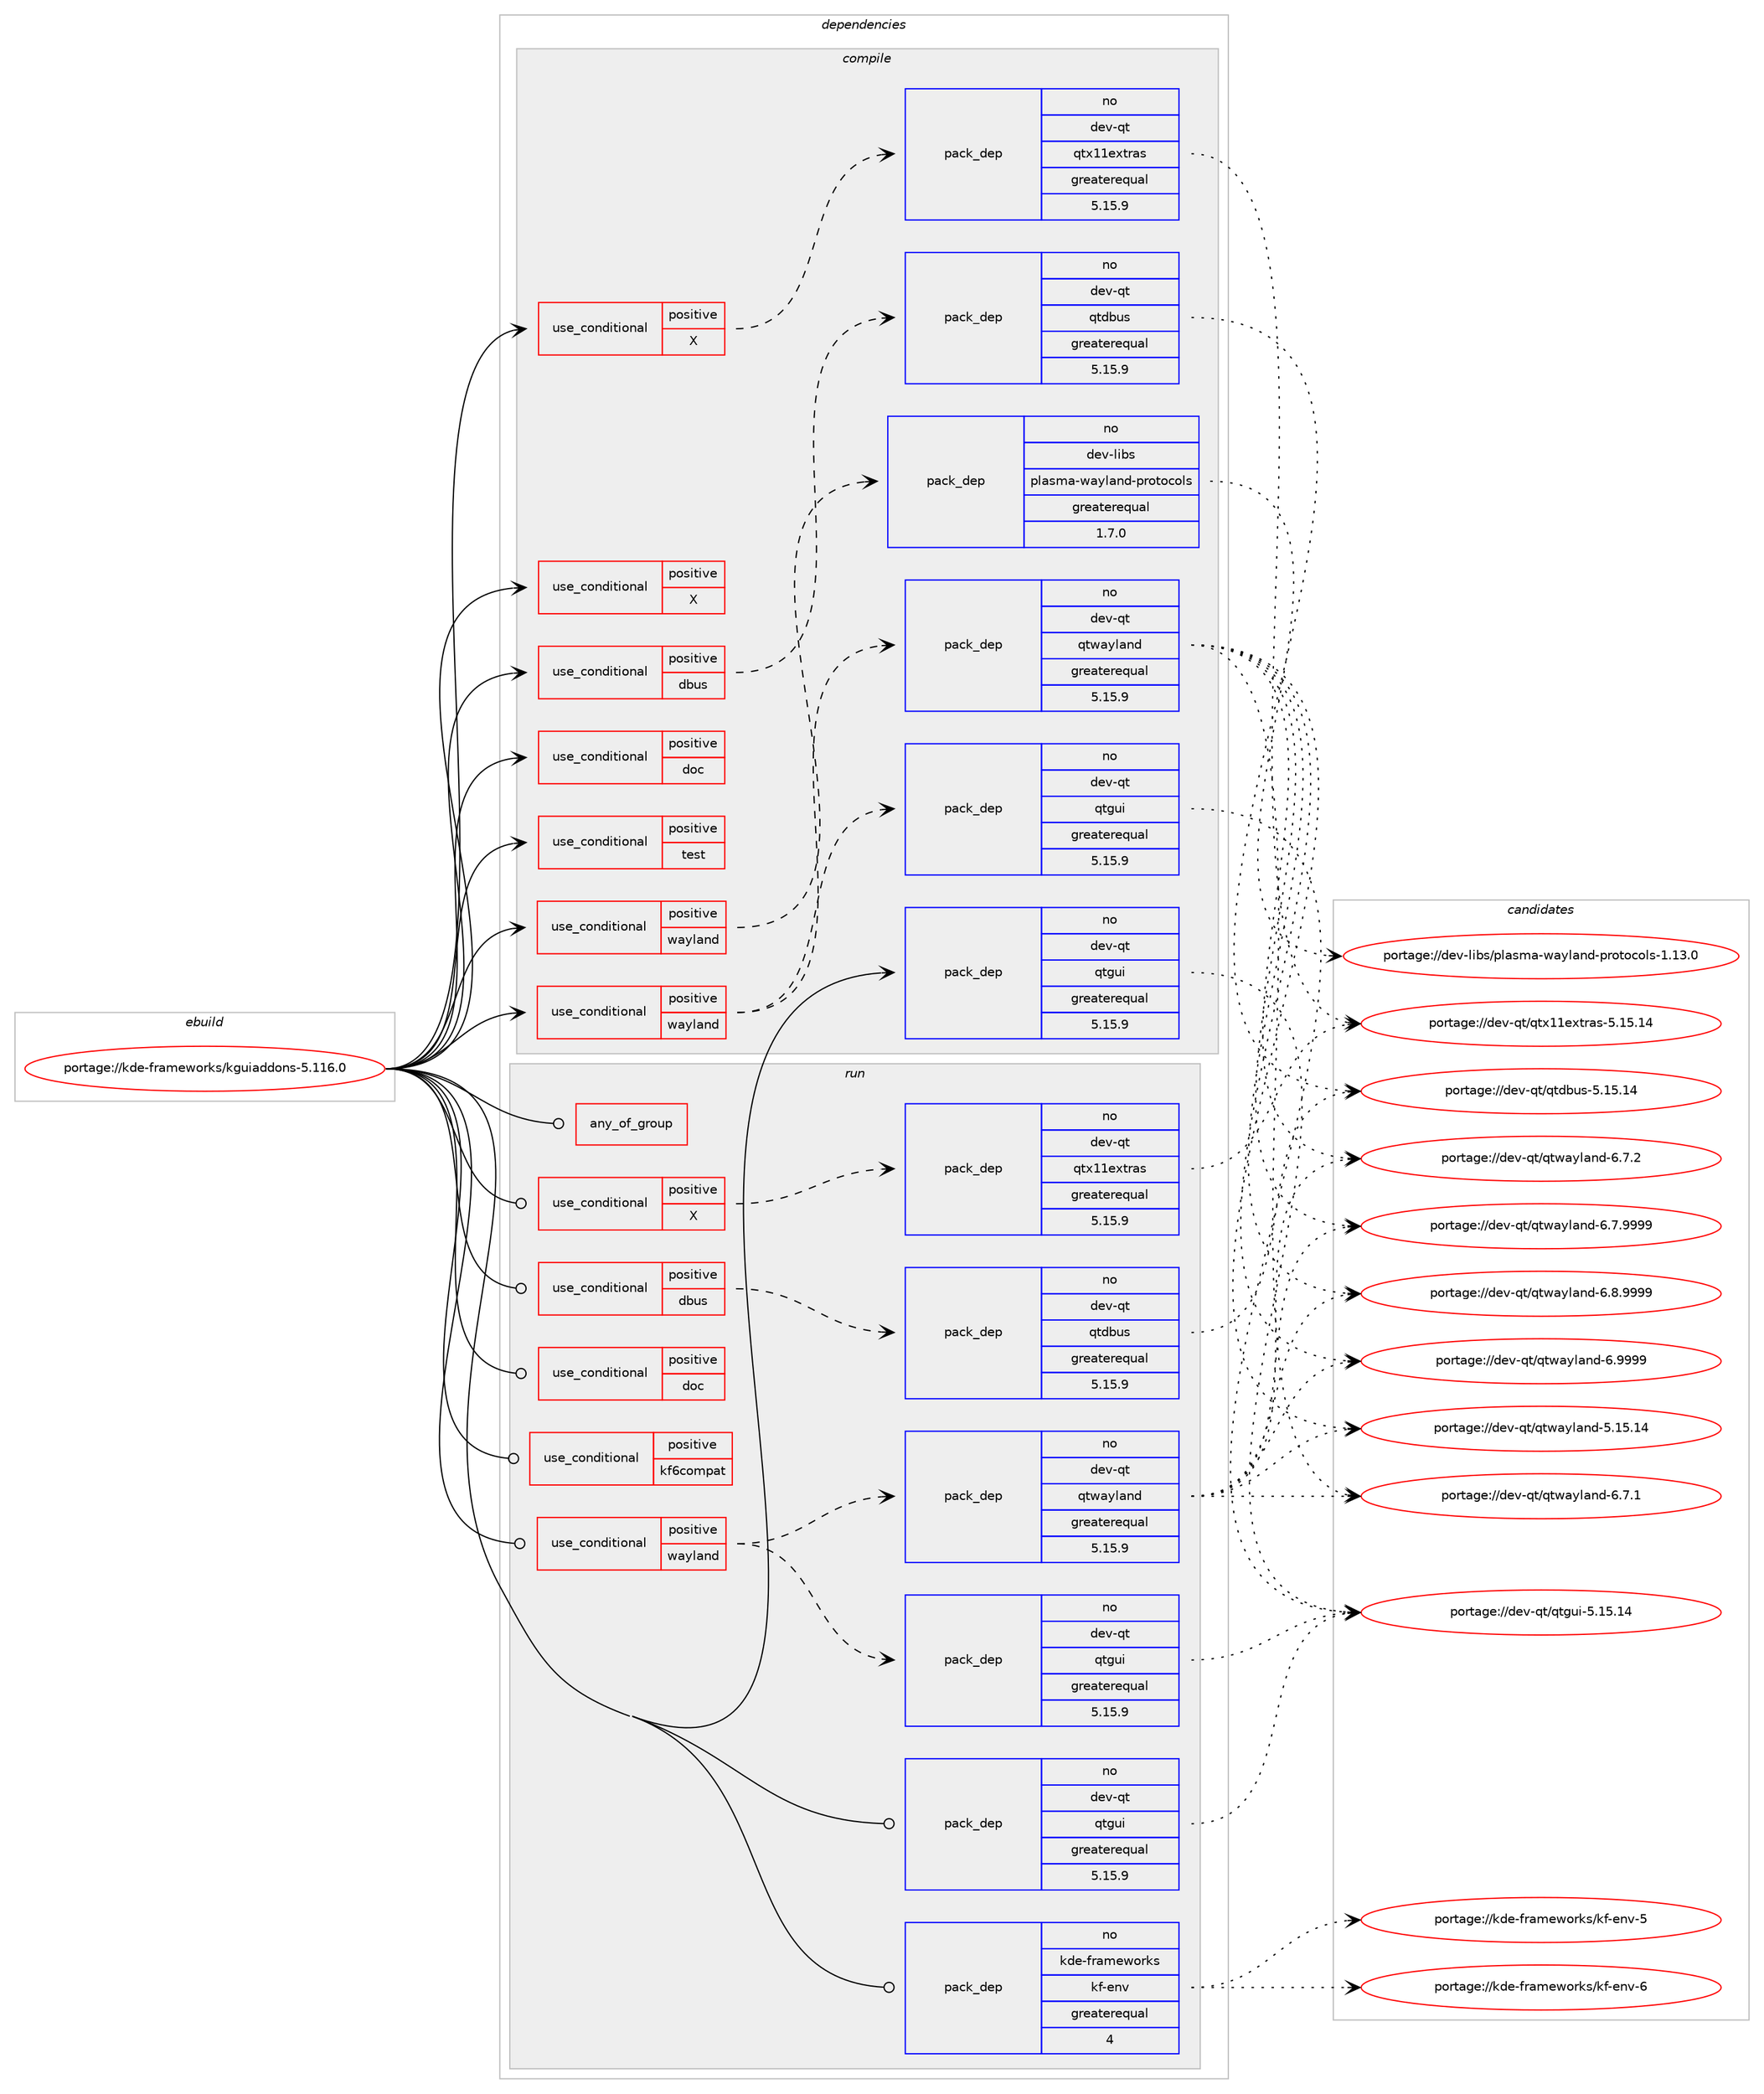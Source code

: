 digraph prolog {

# *************
# Graph options
# *************

newrank=true;
concentrate=true;
compound=true;
graph [rankdir=LR,fontname=Helvetica,fontsize=10,ranksep=1.5];#, ranksep=2.5, nodesep=0.2];
edge  [arrowhead=vee];
node  [fontname=Helvetica,fontsize=10];

# **********
# The ebuild
# **********

subgraph cluster_leftcol {
color=gray;
rank=same;
label=<<i>ebuild</i>>;
id [label="portage://kde-frameworks/kguiaddons-5.116.0", color=red, width=4, href="../kde-frameworks/kguiaddons-5.116.0.svg"];
}

# ****************
# The dependencies
# ****************

subgraph cluster_midcol {
color=gray;
label=<<i>dependencies</i>>;
subgraph cluster_compile {
fillcolor="#eeeeee";
style=filled;
label=<<i>compile</i>>;
subgraph cond66377 {
dependency136609 [label=<<TABLE BORDER="0" CELLBORDER="1" CELLSPACING="0" CELLPADDING="4"><TR><TD ROWSPAN="3" CELLPADDING="10">use_conditional</TD></TR><TR><TD>positive</TD></TR><TR><TD>X</TD></TR></TABLE>>, shape=none, color=red];
subgraph pack68243 {
dependency136610 [label=<<TABLE BORDER="0" CELLBORDER="1" CELLSPACING="0" CELLPADDING="4" WIDTH="220"><TR><TD ROWSPAN="6" CELLPADDING="30">pack_dep</TD></TR><TR><TD WIDTH="110">no</TD></TR><TR><TD>dev-qt</TD></TR><TR><TD>qtx11extras</TD></TR><TR><TD>greaterequal</TD></TR><TR><TD>5.15.9</TD></TR></TABLE>>, shape=none, color=blue];
}
dependency136609:e -> dependency136610:w [weight=20,style="dashed",arrowhead="vee"];
# *** BEGIN UNKNOWN DEPENDENCY TYPE (TODO) ***
# dependency136609 -> package_dependency(portage://kde-frameworks/kguiaddons-5.116.0,install,no,x11-libs,libX11,none,[,,],[],[])
# *** END UNKNOWN DEPENDENCY TYPE (TODO) ***

}
id:e -> dependency136609:w [weight=20,style="solid",arrowhead="vee"];
subgraph cond66378 {
dependency136611 [label=<<TABLE BORDER="0" CELLBORDER="1" CELLSPACING="0" CELLPADDING="4"><TR><TD ROWSPAN="3" CELLPADDING="10">use_conditional</TD></TR><TR><TD>positive</TD></TR><TR><TD>X</TD></TR></TABLE>>, shape=none, color=red];
# *** BEGIN UNKNOWN DEPENDENCY TYPE (TODO) ***
# dependency136611 -> package_dependency(portage://kde-frameworks/kguiaddons-5.116.0,install,no,x11-libs,libxcb,none,[,,],[],[])
# *** END UNKNOWN DEPENDENCY TYPE (TODO) ***

}
id:e -> dependency136611:w [weight=20,style="solid",arrowhead="vee"];
subgraph cond66379 {
dependency136612 [label=<<TABLE BORDER="0" CELLBORDER="1" CELLSPACING="0" CELLPADDING="4"><TR><TD ROWSPAN="3" CELLPADDING="10">use_conditional</TD></TR><TR><TD>positive</TD></TR><TR><TD>dbus</TD></TR></TABLE>>, shape=none, color=red];
subgraph pack68244 {
dependency136613 [label=<<TABLE BORDER="0" CELLBORDER="1" CELLSPACING="0" CELLPADDING="4" WIDTH="220"><TR><TD ROWSPAN="6" CELLPADDING="30">pack_dep</TD></TR><TR><TD WIDTH="110">no</TD></TR><TR><TD>dev-qt</TD></TR><TR><TD>qtdbus</TD></TR><TR><TD>greaterequal</TD></TR><TR><TD>5.15.9</TD></TR></TABLE>>, shape=none, color=blue];
}
dependency136612:e -> dependency136613:w [weight=20,style="dashed",arrowhead="vee"];
}
id:e -> dependency136612:w [weight=20,style="solid",arrowhead="vee"];
subgraph cond66380 {
dependency136614 [label=<<TABLE BORDER="0" CELLBORDER="1" CELLSPACING="0" CELLPADDING="4"><TR><TD ROWSPAN="3" CELLPADDING="10">use_conditional</TD></TR><TR><TD>positive</TD></TR><TR><TD>doc</TD></TR></TABLE>>, shape=none, color=red];
# *** BEGIN UNKNOWN DEPENDENCY TYPE (TODO) ***
# dependency136614 -> package_dependency(portage://kde-frameworks/kguiaddons-5.116.0,install,no,dev-qt,qt-docs,none,[,,],[slot(5)],[])
# *** END UNKNOWN DEPENDENCY TYPE (TODO) ***

}
id:e -> dependency136614:w [weight=20,style="solid",arrowhead="vee"];
subgraph cond66381 {
dependency136615 [label=<<TABLE BORDER="0" CELLBORDER="1" CELLSPACING="0" CELLPADDING="4"><TR><TD ROWSPAN="3" CELLPADDING="10">use_conditional</TD></TR><TR><TD>positive</TD></TR><TR><TD>test</TD></TR></TABLE>>, shape=none, color=red];
# *** BEGIN UNKNOWN DEPENDENCY TYPE (TODO) ***
# dependency136615 -> package_dependency(portage://kde-frameworks/kguiaddons-5.116.0,install,no,dev-qt,qttest,none,[,,],[slot(5)],[])
# *** END UNKNOWN DEPENDENCY TYPE (TODO) ***

}
id:e -> dependency136615:w [weight=20,style="solid",arrowhead="vee"];
subgraph cond66382 {
dependency136616 [label=<<TABLE BORDER="0" CELLBORDER="1" CELLSPACING="0" CELLPADDING="4"><TR><TD ROWSPAN="3" CELLPADDING="10">use_conditional</TD></TR><TR><TD>positive</TD></TR><TR><TD>wayland</TD></TR></TABLE>>, shape=none, color=red];
subgraph pack68245 {
dependency136617 [label=<<TABLE BORDER="0" CELLBORDER="1" CELLSPACING="0" CELLPADDING="4" WIDTH="220"><TR><TD ROWSPAN="6" CELLPADDING="30">pack_dep</TD></TR><TR><TD WIDTH="110">no</TD></TR><TR><TD>dev-libs</TD></TR><TR><TD>plasma-wayland-protocols</TD></TR><TR><TD>greaterequal</TD></TR><TR><TD>1.7.0</TD></TR></TABLE>>, shape=none, color=blue];
}
dependency136616:e -> dependency136617:w [weight=20,style="dashed",arrowhead="vee"];
}
id:e -> dependency136616:w [weight=20,style="solid",arrowhead="vee"];
subgraph cond66383 {
dependency136618 [label=<<TABLE BORDER="0" CELLBORDER="1" CELLSPACING="0" CELLPADDING="4"><TR><TD ROWSPAN="3" CELLPADDING="10">use_conditional</TD></TR><TR><TD>positive</TD></TR><TR><TD>wayland</TD></TR></TABLE>>, shape=none, color=red];
# *** BEGIN UNKNOWN DEPENDENCY TYPE (TODO) ***
# dependency136618 -> package_dependency(portage://kde-frameworks/kguiaddons-5.116.0,install,no,dev-libs,wayland,none,[,,],[],[])
# *** END UNKNOWN DEPENDENCY TYPE (TODO) ***

subgraph pack68246 {
dependency136619 [label=<<TABLE BORDER="0" CELLBORDER="1" CELLSPACING="0" CELLPADDING="4" WIDTH="220"><TR><TD ROWSPAN="6" CELLPADDING="30">pack_dep</TD></TR><TR><TD WIDTH="110">no</TD></TR><TR><TD>dev-qt</TD></TR><TR><TD>qtgui</TD></TR><TR><TD>greaterequal</TD></TR><TR><TD>5.15.9</TD></TR></TABLE>>, shape=none, color=blue];
}
dependency136618:e -> dependency136619:w [weight=20,style="dashed",arrowhead="vee"];
subgraph pack68247 {
dependency136620 [label=<<TABLE BORDER="0" CELLBORDER="1" CELLSPACING="0" CELLPADDING="4" WIDTH="220"><TR><TD ROWSPAN="6" CELLPADDING="30">pack_dep</TD></TR><TR><TD WIDTH="110">no</TD></TR><TR><TD>dev-qt</TD></TR><TR><TD>qtwayland</TD></TR><TR><TD>greaterequal</TD></TR><TR><TD>5.15.9</TD></TR></TABLE>>, shape=none, color=blue];
}
dependency136618:e -> dependency136620:w [weight=20,style="dashed",arrowhead="vee"];
}
id:e -> dependency136618:w [weight=20,style="solid",arrowhead="vee"];
# *** BEGIN UNKNOWN DEPENDENCY TYPE (TODO) ***
# id -> package_dependency(portage://kde-frameworks/kguiaddons-5.116.0,install,no,dev-qt,qtcore,none,[,,],[slot(5)],[])
# *** END UNKNOWN DEPENDENCY TYPE (TODO) ***

subgraph pack68248 {
dependency136621 [label=<<TABLE BORDER="0" CELLBORDER="1" CELLSPACING="0" CELLPADDING="4" WIDTH="220"><TR><TD ROWSPAN="6" CELLPADDING="30">pack_dep</TD></TR><TR><TD WIDTH="110">no</TD></TR><TR><TD>dev-qt</TD></TR><TR><TD>qtgui</TD></TR><TR><TD>greaterequal</TD></TR><TR><TD>5.15.9</TD></TR></TABLE>>, shape=none, color=blue];
}
id:e -> dependency136621:w [weight=20,style="solid",arrowhead="vee"];
# *** BEGIN UNKNOWN DEPENDENCY TYPE (TODO) ***
# id -> package_dependency(portage://kde-frameworks/kguiaddons-5.116.0,install,no,x11-base,xorg-proto,none,[,,],[],[])
# *** END UNKNOWN DEPENDENCY TYPE (TODO) ***

}
subgraph cluster_compileandrun {
fillcolor="#eeeeee";
style=filled;
label=<<i>compile and run</i>>;
}
subgraph cluster_run {
fillcolor="#eeeeee";
style=filled;
label=<<i>run</i>>;
subgraph any1837 {
dependency136622 [label=<<TABLE BORDER="0" CELLBORDER="1" CELLSPACING="0" CELLPADDING="4"><TR><TD CELLPADDING="10">any_of_group</TD></TR></TABLE>>, shape=none, color=red];# *** BEGIN UNKNOWN DEPENDENCY TYPE (TODO) ***
# dependency136622 -> package_dependency(portage://kde-frameworks/kguiaddons-5.116.0,run,no,kde-frameworks,breeze-icons,none,[,,],any_different_slot,[])
# *** END UNKNOWN DEPENDENCY TYPE (TODO) ***

# *** BEGIN UNKNOWN DEPENDENCY TYPE (TODO) ***
# dependency136622 -> package_dependency(portage://kde-frameworks/kguiaddons-5.116.0,run,no,kde-frameworks,oxygen-icons,none,[,,],any_different_slot,[])
# *** END UNKNOWN DEPENDENCY TYPE (TODO) ***

}
id:e -> dependency136622:w [weight=20,style="solid",arrowhead="odot"];
subgraph cond66384 {
dependency136623 [label=<<TABLE BORDER="0" CELLBORDER="1" CELLSPACING="0" CELLPADDING="4"><TR><TD ROWSPAN="3" CELLPADDING="10">use_conditional</TD></TR><TR><TD>positive</TD></TR><TR><TD>X</TD></TR></TABLE>>, shape=none, color=red];
subgraph pack68249 {
dependency136624 [label=<<TABLE BORDER="0" CELLBORDER="1" CELLSPACING="0" CELLPADDING="4" WIDTH="220"><TR><TD ROWSPAN="6" CELLPADDING="30">pack_dep</TD></TR><TR><TD WIDTH="110">no</TD></TR><TR><TD>dev-qt</TD></TR><TR><TD>qtx11extras</TD></TR><TR><TD>greaterequal</TD></TR><TR><TD>5.15.9</TD></TR></TABLE>>, shape=none, color=blue];
}
dependency136623:e -> dependency136624:w [weight=20,style="dashed",arrowhead="vee"];
# *** BEGIN UNKNOWN DEPENDENCY TYPE (TODO) ***
# dependency136623 -> package_dependency(portage://kde-frameworks/kguiaddons-5.116.0,run,no,x11-libs,libX11,none,[,,],[],[])
# *** END UNKNOWN DEPENDENCY TYPE (TODO) ***

}
id:e -> dependency136623:w [weight=20,style="solid",arrowhead="odot"];
subgraph cond66385 {
dependency136625 [label=<<TABLE BORDER="0" CELLBORDER="1" CELLSPACING="0" CELLPADDING="4"><TR><TD ROWSPAN="3" CELLPADDING="10">use_conditional</TD></TR><TR><TD>positive</TD></TR><TR><TD>dbus</TD></TR></TABLE>>, shape=none, color=red];
subgraph pack68250 {
dependency136626 [label=<<TABLE BORDER="0" CELLBORDER="1" CELLSPACING="0" CELLPADDING="4" WIDTH="220"><TR><TD ROWSPAN="6" CELLPADDING="30">pack_dep</TD></TR><TR><TD WIDTH="110">no</TD></TR><TR><TD>dev-qt</TD></TR><TR><TD>qtdbus</TD></TR><TR><TD>greaterequal</TD></TR><TR><TD>5.15.9</TD></TR></TABLE>>, shape=none, color=blue];
}
dependency136625:e -> dependency136626:w [weight=20,style="dashed",arrowhead="vee"];
}
id:e -> dependency136625:w [weight=20,style="solid",arrowhead="odot"];
subgraph cond66386 {
dependency136627 [label=<<TABLE BORDER="0" CELLBORDER="1" CELLSPACING="0" CELLPADDING="4"><TR><TD ROWSPAN="3" CELLPADDING="10">use_conditional</TD></TR><TR><TD>positive</TD></TR><TR><TD>doc</TD></TR></TABLE>>, shape=none, color=red];
# *** BEGIN UNKNOWN DEPENDENCY TYPE (TODO) ***
# dependency136627 -> package_dependency(portage://kde-frameworks/kguiaddons-5.116.0,run,no,dev-qt,qt-docs,none,[,,],[slot(5)],[])
# *** END UNKNOWN DEPENDENCY TYPE (TODO) ***

}
id:e -> dependency136627:w [weight=20,style="solid",arrowhead="odot"];
subgraph cond66387 {
dependency136628 [label=<<TABLE BORDER="0" CELLBORDER="1" CELLSPACING="0" CELLPADDING="4"><TR><TD ROWSPAN="3" CELLPADDING="10">use_conditional</TD></TR><TR><TD>positive</TD></TR><TR><TD>kf6compat</TD></TR></TABLE>>, shape=none, color=red];
# *** BEGIN UNKNOWN DEPENDENCY TYPE (TODO) ***
# dependency136628 -> package_dependency(portage://kde-frameworks/kguiaddons-5.116.0,run,no,kde-frameworks,kguiaddons,none,[,,],[slot(6)],[])
# *** END UNKNOWN DEPENDENCY TYPE (TODO) ***

}
id:e -> dependency136628:w [weight=20,style="solid",arrowhead="odot"];
subgraph cond66388 {
dependency136629 [label=<<TABLE BORDER="0" CELLBORDER="1" CELLSPACING="0" CELLPADDING="4"><TR><TD ROWSPAN="3" CELLPADDING="10">use_conditional</TD></TR><TR><TD>positive</TD></TR><TR><TD>wayland</TD></TR></TABLE>>, shape=none, color=red];
# *** BEGIN UNKNOWN DEPENDENCY TYPE (TODO) ***
# dependency136629 -> package_dependency(portage://kde-frameworks/kguiaddons-5.116.0,run,no,dev-libs,wayland,none,[,,],[],[])
# *** END UNKNOWN DEPENDENCY TYPE (TODO) ***

subgraph pack68251 {
dependency136630 [label=<<TABLE BORDER="0" CELLBORDER="1" CELLSPACING="0" CELLPADDING="4" WIDTH="220"><TR><TD ROWSPAN="6" CELLPADDING="30">pack_dep</TD></TR><TR><TD WIDTH="110">no</TD></TR><TR><TD>dev-qt</TD></TR><TR><TD>qtgui</TD></TR><TR><TD>greaterequal</TD></TR><TR><TD>5.15.9</TD></TR></TABLE>>, shape=none, color=blue];
}
dependency136629:e -> dependency136630:w [weight=20,style="dashed",arrowhead="vee"];
subgraph pack68252 {
dependency136631 [label=<<TABLE BORDER="0" CELLBORDER="1" CELLSPACING="0" CELLPADDING="4" WIDTH="220"><TR><TD ROWSPAN="6" CELLPADDING="30">pack_dep</TD></TR><TR><TD WIDTH="110">no</TD></TR><TR><TD>dev-qt</TD></TR><TR><TD>qtwayland</TD></TR><TR><TD>greaterequal</TD></TR><TR><TD>5.15.9</TD></TR></TABLE>>, shape=none, color=blue];
}
dependency136629:e -> dependency136631:w [weight=20,style="dashed",arrowhead="vee"];
}
id:e -> dependency136629:w [weight=20,style="solid",arrowhead="odot"];
# *** BEGIN UNKNOWN DEPENDENCY TYPE (TODO) ***
# id -> package_dependency(portage://kde-frameworks/kguiaddons-5.116.0,run,no,dev-qt,qtcore,none,[,,],[slot(5)],[])
# *** END UNKNOWN DEPENDENCY TYPE (TODO) ***

subgraph pack68253 {
dependency136632 [label=<<TABLE BORDER="0" CELLBORDER="1" CELLSPACING="0" CELLPADDING="4" WIDTH="220"><TR><TD ROWSPAN="6" CELLPADDING="30">pack_dep</TD></TR><TR><TD WIDTH="110">no</TD></TR><TR><TD>dev-qt</TD></TR><TR><TD>qtgui</TD></TR><TR><TD>greaterequal</TD></TR><TR><TD>5.15.9</TD></TR></TABLE>>, shape=none, color=blue];
}
id:e -> dependency136632:w [weight=20,style="solid",arrowhead="odot"];
subgraph pack68254 {
dependency136633 [label=<<TABLE BORDER="0" CELLBORDER="1" CELLSPACING="0" CELLPADDING="4" WIDTH="220"><TR><TD ROWSPAN="6" CELLPADDING="30">pack_dep</TD></TR><TR><TD WIDTH="110">no</TD></TR><TR><TD>kde-frameworks</TD></TR><TR><TD>kf-env</TD></TR><TR><TD>greaterequal</TD></TR><TR><TD>4</TD></TR></TABLE>>, shape=none, color=blue];
}
id:e -> dependency136633:w [weight=20,style="solid",arrowhead="odot"];
}
}

# **************
# The candidates
# **************

subgraph cluster_choices {
rank=same;
color=gray;
label=<<i>candidates</i>>;

subgraph choice68243 {
color=black;
nodesep=1;
choice10010111845113116471131161204949101120116114971154553464953464952 [label="portage://dev-qt/qtx11extras-5.15.14", color=red, width=4,href="../dev-qt/qtx11extras-5.15.14.svg"];
dependency136610:e -> choice10010111845113116471131161204949101120116114971154553464953464952:w [style=dotted,weight="100"];
}
subgraph choice68244 {
color=black;
nodesep=1;
choice1001011184511311647113116100981171154553464953464952 [label="portage://dev-qt/qtdbus-5.15.14", color=red, width=4,href="../dev-qt/qtdbus-5.15.14.svg"];
dependency136613:e -> choice1001011184511311647113116100981171154553464953464952:w [style=dotted,weight="100"];
}
subgraph choice68245 {
color=black;
nodesep=1;
choice1001011184510810598115471121089711510997451199712110897110100451121141111161119911110811545494649514648 [label="portage://dev-libs/plasma-wayland-protocols-1.13.0", color=red, width=4,href="../dev-libs/plasma-wayland-protocols-1.13.0.svg"];
dependency136617:e -> choice1001011184510810598115471121089711510997451199712110897110100451121141111161119911110811545494649514648:w [style=dotted,weight="100"];
}
subgraph choice68246 {
color=black;
nodesep=1;
choice10010111845113116471131161031171054553464953464952 [label="portage://dev-qt/qtgui-5.15.14", color=red, width=4,href="../dev-qt/qtgui-5.15.14.svg"];
dependency136619:e -> choice10010111845113116471131161031171054553464953464952:w [style=dotted,weight="100"];
}
subgraph choice68247 {
color=black;
nodesep=1;
choice100101118451131164711311611997121108971101004553464953464952 [label="portage://dev-qt/qtwayland-5.15.14", color=red, width=4,href="../dev-qt/qtwayland-5.15.14.svg"];
choice10010111845113116471131161199712110897110100455446554649 [label="portage://dev-qt/qtwayland-6.7.1", color=red, width=4,href="../dev-qt/qtwayland-6.7.1.svg"];
choice10010111845113116471131161199712110897110100455446554650 [label="portage://dev-qt/qtwayland-6.7.2", color=red, width=4,href="../dev-qt/qtwayland-6.7.2.svg"];
choice10010111845113116471131161199712110897110100455446554657575757 [label="portage://dev-qt/qtwayland-6.7.9999", color=red, width=4,href="../dev-qt/qtwayland-6.7.9999.svg"];
choice10010111845113116471131161199712110897110100455446564657575757 [label="portage://dev-qt/qtwayland-6.8.9999", color=red, width=4,href="../dev-qt/qtwayland-6.8.9999.svg"];
choice1001011184511311647113116119971211089711010045544657575757 [label="portage://dev-qt/qtwayland-6.9999", color=red, width=4,href="../dev-qt/qtwayland-6.9999.svg"];
dependency136620:e -> choice100101118451131164711311611997121108971101004553464953464952:w [style=dotted,weight="100"];
dependency136620:e -> choice10010111845113116471131161199712110897110100455446554649:w [style=dotted,weight="100"];
dependency136620:e -> choice10010111845113116471131161199712110897110100455446554650:w [style=dotted,weight="100"];
dependency136620:e -> choice10010111845113116471131161199712110897110100455446554657575757:w [style=dotted,weight="100"];
dependency136620:e -> choice10010111845113116471131161199712110897110100455446564657575757:w [style=dotted,weight="100"];
dependency136620:e -> choice1001011184511311647113116119971211089711010045544657575757:w [style=dotted,weight="100"];
}
subgraph choice68248 {
color=black;
nodesep=1;
choice10010111845113116471131161031171054553464953464952 [label="portage://dev-qt/qtgui-5.15.14", color=red, width=4,href="../dev-qt/qtgui-5.15.14.svg"];
dependency136621:e -> choice10010111845113116471131161031171054553464953464952:w [style=dotted,weight="100"];
}
subgraph choice68249 {
color=black;
nodesep=1;
choice10010111845113116471131161204949101120116114971154553464953464952 [label="portage://dev-qt/qtx11extras-5.15.14", color=red, width=4,href="../dev-qt/qtx11extras-5.15.14.svg"];
dependency136624:e -> choice10010111845113116471131161204949101120116114971154553464953464952:w [style=dotted,weight="100"];
}
subgraph choice68250 {
color=black;
nodesep=1;
choice1001011184511311647113116100981171154553464953464952 [label="portage://dev-qt/qtdbus-5.15.14", color=red, width=4,href="../dev-qt/qtdbus-5.15.14.svg"];
dependency136626:e -> choice1001011184511311647113116100981171154553464953464952:w [style=dotted,weight="100"];
}
subgraph choice68251 {
color=black;
nodesep=1;
choice10010111845113116471131161031171054553464953464952 [label="portage://dev-qt/qtgui-5.15.14", color=red, width=4,href="../dev-qt/qtgui-5.15.14.svg"];
dependency136630:e -> choice10010111845113116471131161031171054553464953464952:w [style=dotted,weight="100"];
}
subgraph choice68252 {
color=black;
nodesep=1;
choice100101118451131164711311611997121108971101004553464953464952 [label="portage://dev-qt/qtwayland-5.15.14", color=red, width=4,href="../dev-qt/qtwayland-5.15.14.svg"];
choice10010111845113116471131161199712110897110100455446554649 [label="portage://dev-qt/qtwayland-6.7.1", color=red, width=4,href="../dev-qt/qtwayland-6.7.1.svg"];
choice10010111845113116471131161199712110897110100455446554650 [label="portage://dev-qt/qtwayland-6.7.2", color=red, width=4,href="../dev-qt/qtwayland-6.7.2.svg"];
choice10010111845113116471131161199712110897110100455446554657575757 [label="portage://dev-qt/qtwayland-6.7.9999", color=red, width=4,href="../dev-qt/qtwayland-6.7.9999.svg"];
choice10010111845113116471131161199712110897110100455446564657575757 [label="portage://dev-qt/qtwayland-6.8.9999", color=red, width=4,href="../dev-qt/qtwayland-6.8.9999.svg"];
choice1001011184511311647113116119971211089711010045544657575757 [label="portage://dev-qt/qtwayland-6.9999", color=red, width=4,href="../dev-qt/qtwayland-6.9999.svg"];
dependency136631:e -> choice100101118451131164711311611997121108971101004553464953464952:w [style=dotted,weight="100"];
dependency136631:e -> choice10010111845113116471131161199712110897110100455446554649:w [style=dotted,weight="100"];
dependency136631:e -> choice10010111845113116471131161199712110897110100455446554650:w [style=dotted,weight="100"];
dependency136631:e -> choice10010111845113116471131161199712110897110100455446554657575757:w [style=dotted,weight="100"];
dependency136631:e -> choice10010111845113116471131161199712110897110100455446564657575757:w [style=dotted,weight="100"];
dependency136631:e -> choice1001011184511311647113116119971211089711010045544657575757:w [style=dotted,weight="100"];
}
subgraph choice68253 {
color=black;
nodesep=1;
choice10010111845113116471131161031171054553464953464952 [label="portage://dev-qt/qtgui-5.15.14", color=red, width=4,href="../dev-qt/qtgui-5.15.14.svg"];
dependency136632:e -> choice10010111845113116471131161031171054553464953464952:w [style=dotted,weight="100"];
}
subgraph choice68254 {
color=black;
nodesep=1;
choice107100101451021149710910111911111410711547107102451011101184553 [label="portage://kde-frameworks/kf-env-5", color=red, width=4,href="../kde-frameworks/kf-env-5.svg"];
choice107100101451021149710910111911111410711547107102451011101184554 [label="portage://kde-frameworks/kf-env-6", color=red, width=4,href="../kde-frameworks/kf-env-6.svg"];
dependency136633:e -> choice107100101451021149710910111911111410711547107102451011101184553:w [style=dotted,weight="100"];
dependency136633:e -> choice107100101451021149710910111911111410711547107102451011101184554:w [style=dotted,weight="100"];
}
}

}
